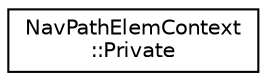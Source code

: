 digraph "类继承关系图"
{
 // INTERACTIVE_SVG=YES
 // LATEX_PDF_SIZE
  edge [fontname="Helvetica",fontsize="10",labelfontname="Helvetica",labelfontsize="10"];
  node [fontname="Helvetica",fontsize="10",shape=record];
  rankdir="LR";
  Node0 [label="NavPathElemContext\l::Private",height=0.2,width=0.4,color="black", fillcolor="white", style="filled",URL="$de/d0e/class_nav_path_elem_context_1_1_private.html",tooltip=" "];
}
